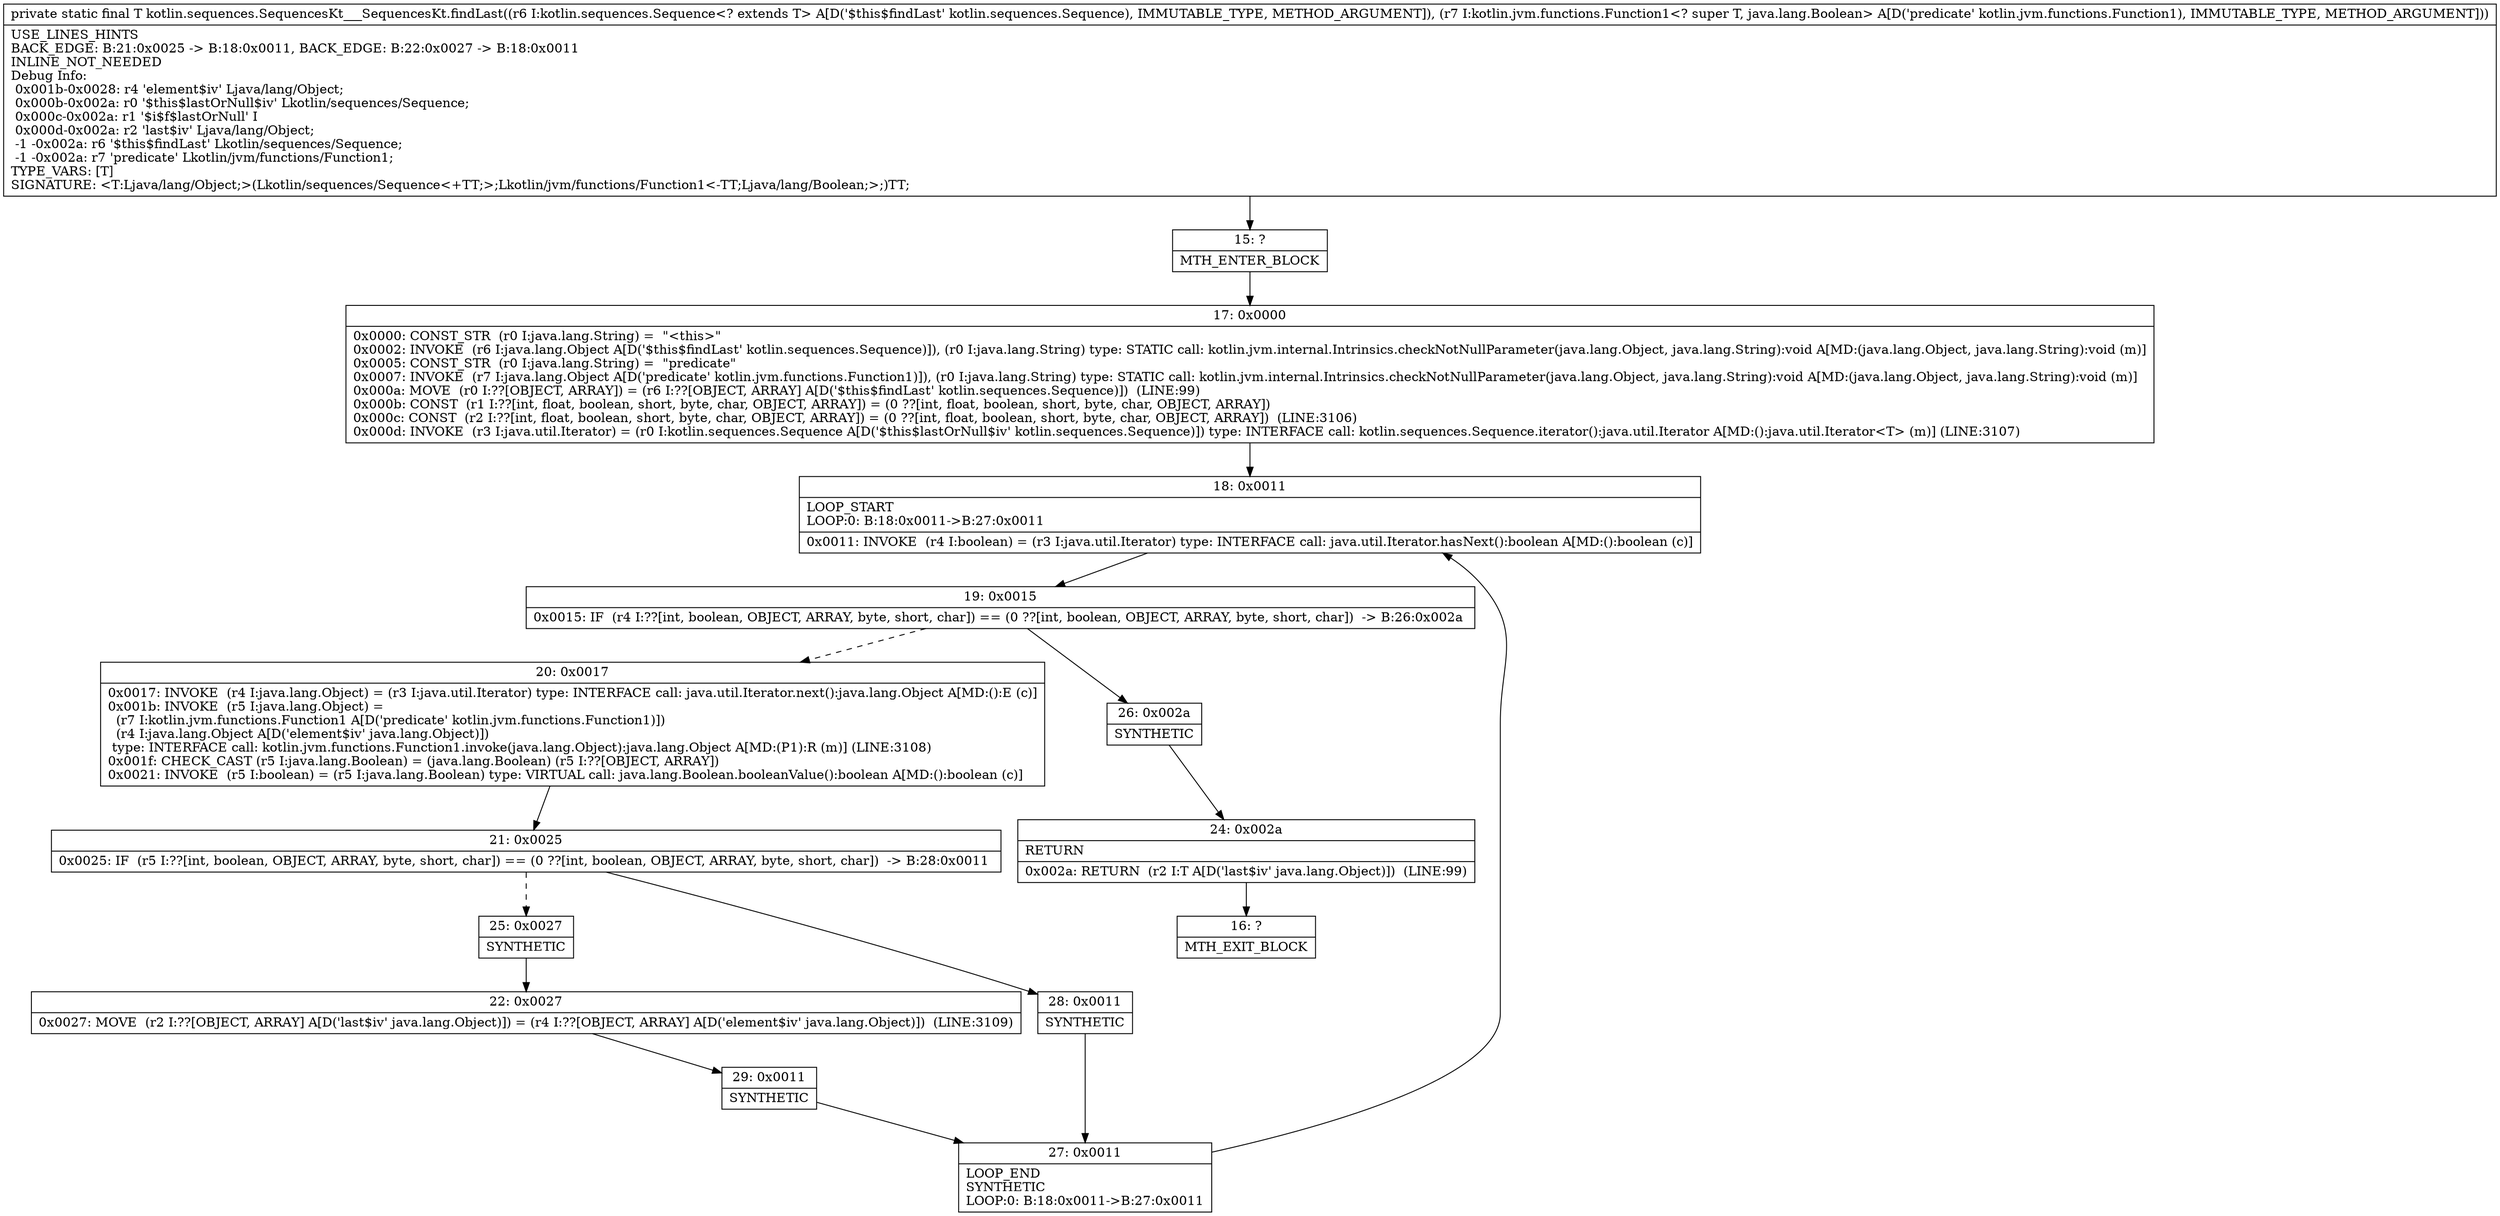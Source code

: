 digraph "CFG forkotlin.sequences.SequencesKt___SequencesKt.findLast(Lkotlin\/sequences\/Sequence;Lkotlin\/jvm\/functions\/Function1;)Ljava\/lang\/Object;" {
Node_15 [shape=record,label="{15\:\ ?|MTH_ENTER_BLOCK\l}"];
Node_17 [shape=record,label="{17\:\ 0x0000|0x0000: CONST_STR  (r0 I:java.lang.String) =  \"\<this\>\" \l0x0002: INVOKE  (r6 I:java.lang.Object A[D('$this$findLast' kotlin.sequences.Sequence)]), (r0 I:java.lang.String) type: STATIC call: kotlin.jvm.internal.Intrinsics.checkNotNullParameter(java.lang.Object, java.lang.String):void A[MD:(java.lang.Object, java.lang.String):void (m)]\l0x0005: CONST_STR  (r0 I:java.lang.String) =  \"predicate\" \l0x0007: INVOKE  (r7 I:java.lang.Object A[D('predicate' kotlin.jvm.functions.Function1)]), (r0 I:java.lang.String) type: STATIC call: kotlin.jvm.internal.Intrinsics.checkNotNullParameter(java.lang.Object, java.lang.String):void A[MD:(java.lang.Object, java.lang.String):void (m)]\l0x000a: MOVE  (r0 I:??[OBJECT, ARRAY]) = (r6 I:??[OBJECT, ARRAY] A[D('$this$findLast' kotlin.sequences.Sequence)])  (LINE:99)\l0x000b: CONST  (r1 I:??[int, float, boolean, short, byte, char, OBJECT, ARRAY]) = (0 ??[int, float, boolean, short, byte, char, OBJECT, ARRAY]) \l0x000c: CONST  (r2 I:??[int, float, boolean, short, byte, char, OBJECT, ARRAY]) = (0 ??[int, float, boolean, short, byte, char, OBJECT, ARRAY])  (LINE:3106)\l0x000d: INVOKE  (r3 I:java.util.Iterator) = (r0 I:kotlin.sequences.Sequence A[D('$this$lastOrNull$iv' kotlin.sequences.Sequence)]) type: INTERFACE call: kotlin.sequences.Sequence.iterator():java.util.Iterator A[MD:():java.util.Iterator\<T\> (m)] (LINE:3107)\l}"];
Node_18 [shape=record,label="{18\:\ 0x0011|LOOP_START\lLOOP:0: B:18:0x0011\-\>B:27:0x0011\l|0x0011: INVOKE  (r4 I:boolean) = (r3 I:java.util.Iterator) type: INTERFACE call: java.util.Iterator.hasNext():boolean A[MD:():boolean (c)]\l}"];
Node_19 [shape=record,label="{19\:\ 0x0015|0x0015: IF  (r4 I:??[int, boolean, OBJECT, ARRAY, byte, short, char]) == (0 ??[int, boolean, OBJECT, ARRAY, byte, short, char])  \-\> B:26:0x002a \l}"];
Node_20 [shape=record,label="{20\:\ 0x0017|0x0017: INVOKE  (r4 I:java.lang.Object) = (r3 I:java.util.Iterator) type: INTERFACE call: java.util.Iterator.next():java.lang.Object A[MD:():E (c)]\l0x001b: INVOKE  (r5 I:java.lang.Object) = \l  (r7 I:kotlin.jvm.functions.Function1 A[D('predicate' kotlin.jvm.functions.Function1)])\l  (r4 I:java.lang.Object A[D('element$iv' java.lang.Object)])\l type: INTERFACE call: kotlin.jvm.functions.Function1.invoke(java.lang.Object):java.lang.Object A[MD:(P1):R (m)] (LINE:3108)\l0x001f: CHECK_CAST (r5 I:java.lang.Boolean) = (java.lang.Boolean) (r5 I:??[OBJECT, ARRAY]) \l0x0021: INVOKE  (r5 I:boolean) = (r5 I:java.lang.Boolean) type: VIRTUAL call: java.lang.Boolean.booleanValue():boolean A[MD:():boolean (c)]\l}"];
Node_21 [shape=record,label="{21\:\ 0x0025|0x0025: IF  (r5 I:??[int, boolean, OBJECT, ARRAY, byte, short, char]) == (0 ??[int, boolean, OBJECT, ARRAY, byte, short, char])  \-\> B:28:0x0011 \l}"];
Node_25 [shape=record,label="{25\:\ 0x0027|SYNTHETIC\l}"];
Node_22 [shape=record,label="{22\:\ 0x0027|0x0027: MOVE  (r2 I:??[OBJECT, ARRAY] A[D('last$iv' java.lang.Object)]) = (r4 I:??[OBJECT, ARRAY] A[D('element$iv' java.lang.Object)])  (LINE:3109)\l}"];
Node_29 [shape=record,label="{29\:\ 0x0011|SYNTHETIC\l}"];
Node_27 [shape=record,label="{27\:\ 0x0011|LOOP_END\lSYNTHETIC\lLOOP:0: B:18:0x0011\-\>B:27:0x0011\l}"];
Node_28 [shape=record,label="{28\:\ 0x0011|SYNTHETIC\l}"];
Node_26 [shape=record,label="{26\:\ 0x002a|SYNTHETIC\l}"];
Node_24 [shape=record,label="{24\:\ 0x002a|RETURN\l|0x002a: RETURN  (r2 I:T A[D('last$iv' java.lang.Object)])  (LINE:99)\l}"];
Node_16 [shape=record,label="{16\:\ ?|MTH_EXIT_BLOCK\l}"];
MethodNode[shape=record,label="{private static final T kotlin.sequences.SequencesKt___SequencesKt.findLast((r6 I:kotlin.sequences.Sequence\<? extends T\> A[D('$this$findLast' kotlin.sequences.Sequence), IMMUTABLE_TYPE, METHOD_ARGUMENT]), (r7 I:kotlin.jvm.functions.Function1\<? super T, java.lang.Boolean\> A[D('predicate' kotlin.jvm.functions.Function1), IMMUTABLE_TYPE, METHOD_ARGUMENT]))  | USE_LINES_HINTS\lBACK_EDGE: B:21:0x0025 \-\> B:18:0x0011, BACK_EDGE: B:22:0x0027 \-\> B:18:0x0011\lINLINE_NOT_NEEDED\lDebug Info:\l  0x001b\-0x0028: r4 'element$iv' Ljava\/lang\/Object;\l  0x000b\-0x002a: r0 '$this$lastOrNull$iv' Lkotlin\/sequences\/Sequence;\l  0x000c\-0x002a: r1 '$i$f$lastOrNull' I\l  0x000d\-0x002a: r2 'last$iv' Ljava\/lang\/Object;\l  \-1 \-0x002a: r6 '$this$findLast' Lkotlin\/sequences\/Sequence;\l  \-1 \-0x002a: r7 'predicate' Lkotlin\/jvm\/functions\/Function1;\lTYPE_VARS: [T]\lSIGNATURE: \<T:Ljava\/lang\/Object;\>(Lkotlin\/sequences\/Sequence\<+TT;\>;Lkotlin\/jvm\/functions\/Function1\<\-TT;Ljava\/lang\/Boolean;\>;)TT;\l}"];
MethodNode -> Node_15;Node_15 -> Node_17;
Node_17 -> Node_18;
Node_18 -> Node_19;
Node_19 -> Node_20[style=dashed];
Node_19 -> Node_26;
Node_20 -> Node_21;
Node_21 -> Node_25[style=dashed];
Node_21 -> Node_28;
Node_25 -> Node_22;
Node_22 -> Node_29;
Node_29 -> Node_27;
Node_27 -> Node_18;
Node_28 -> Node_27;
Node_26 -> Node_24;
Node_24 -> Node_16;
}


